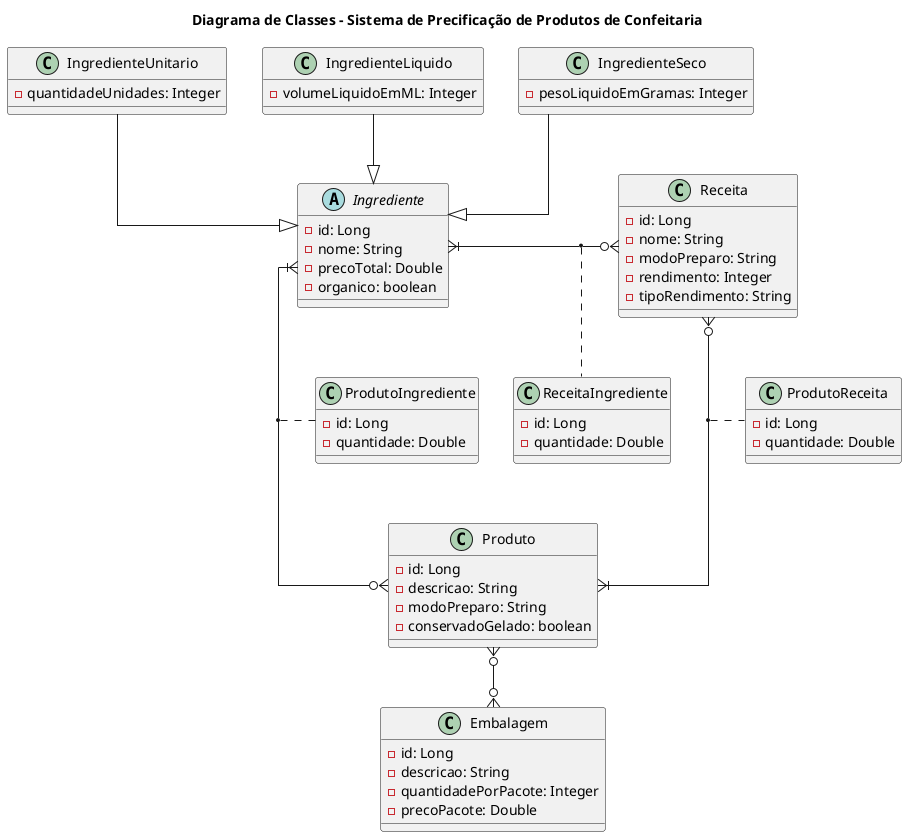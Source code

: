 @startuml
title Diagrama de Classes - Sistema de Precificação de Produtos de Confeitaria
skinparam linetype ortho

class Produto {
    - id: Long
    - descricao: String
    - modoPreparo: String
    - conservadoGelado: boolean
}

class Embalagem {
    - id: Long
    - descricao: String
    - quantidadePorPacote: Integer
    - precoPacote: Double
}

class Receita {
    - id: Long
    - nome: String
    - modoPreparo: String
	- rendimento: Integer
	- tipoRendimento: String
}

abstract class Ingrediente {
    - id: Long
    - nome: String
    - precoTotal: Double
    - organico: boolean
}

class IngredienteSeco {
    - pesoLiquidoEmGramas: Integer
}

class IngredienteLiquido {
    - volumeLiquidoEmML: Integer
}

class IngredienteUnitario {
    - quantidadeUnidades: Integer
}

class ProdutoIngrediente {
    - id: Long
    - quantidade: Double
}

class ReceitaIngrediente {
    - id: Long
    - quantidade: Double
}

class ProdutoReceita {
    - id: Long
    - quantidade: Double
}

Ingrediente <|-u- IngredienteSeco
Ingrediente <|-u- IngredienteLiquido
Ingrediente <|-u- IngredienteUnitario

Ingrediente }o-l-|{ Receita
Ingrediente }o-u-|{ Produto
Receita     }o-d-|{ Produto

(Receita, Ingrediente) . ReceitaIngrediente
(Produto, Ingrediente) . ProdutoIngrediente
(Produto, Receita) . ProdutoReceita

Produto }o--o{  Embalagem 

@enduml